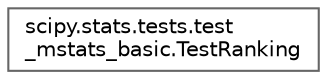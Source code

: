 digraph "Graphical Class Hierarchy"
{
 // LATEX_PDF_SIZE
  bgcolor="transparent";
  edge [fontname=Helvetica,fontsize=10,labelfontname=Helvetica,labelfontsize=10];
  node [fontname=Helvetica,fontsize=10,shape=box,height=0.2,width=0.4];
  rankdir="LR";
  Node0 [id="Node000000",label="scipy.stats.tests.test\l_mstats_basic.TestRanking",height=0.2,width=0.4,color="grey40", fillcolor="white", style="filled",URL="$d7/d05/classscipy_1_1stats_1_1tests_1_1test__mstats__basic_1_1TestRanking.html",tooltip=" "];
}
